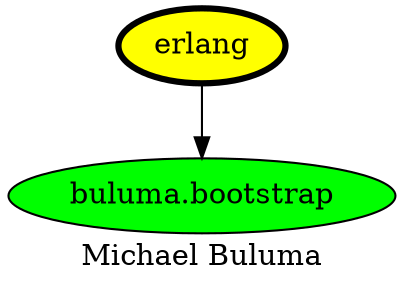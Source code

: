 digraph PhiloDilemma {
  label = "Michael Buluma" ;
  overlap=false
  {
    "erlang" [fillcolor=yellow style=filled penwidth=3]
    "buluma.bootstrap" [fillcolor=green style=filled]
  }
  "erlang" -> "buluma.bootstrap"
}

